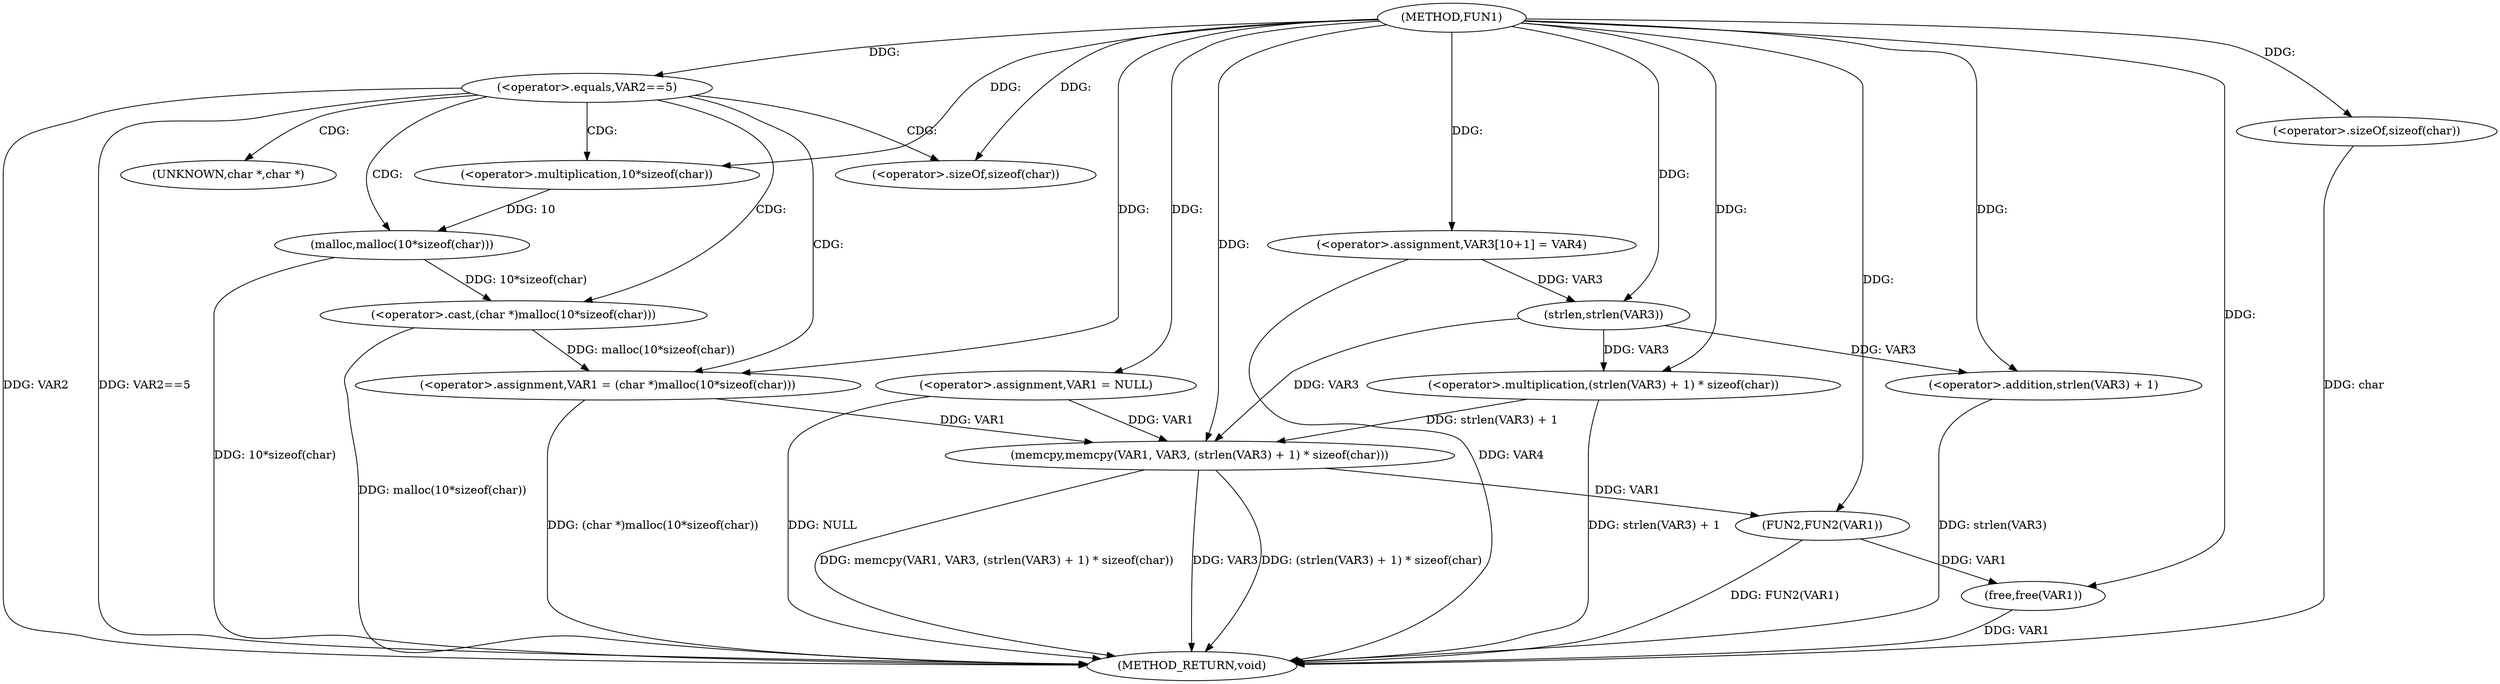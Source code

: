 digraph FUN1 {  
"1000100" [label = "(METHOD,FUN1)" ]
"1000139" [label = "(METHOD_RETURN,void)" ]
"1000103" [label = "(<operator>.assignment,VAR1 = NULL)" ]
"1000107" [label = "(<operator>.equals,VAR2==5)" ]
"1000111" [label = "(<operator>.assignment,VAR1 = (char *)malloc(10*sizeof(char)))" ]
"1000113" [label = "(<operator>.cast,(char *)malloc(10*sizeof(char)))" ]
"1000115" [label = "(malloc,malloc(10*sizeof(char)))" ]
"1000116" [label = "(<operator>.multiplication,10*sizeof(char))" ]
"1000118" [label = "(<operator>.sizeOf,sizeof(char))" ]
"1000122" [label = "(<operator>.assignment,VAR3[10+1] = VAR4)" ]
"1000125" [label = "(memcpy,memcpy(VAR1, VAR3, (strlen(VAR3) + 1) * sizeof(char)))" ]
"1000128" [label = "(<operator>.multiplication,(strlen(VAR3) + 1) * sizeof(char))" ]
"1000129" [label = "(<operator>.addition,strlen(VAR3) + 1)" ]
"1000130" [label = "(strlen,strlen(VAR3))" ]
"1000133" [label = "(<operator>.sizeOf,sizeof(char))" ]
"1000135" [label = "(FUN2,FUN2(VAR1))" ]
"1000137" [label = "(free,free(VAR1))" ]
"1000114" [label = "(UNKNOWN,char *,char *)" ]
  "1000129" -> "1000139"  [ label = "DDG: strlen(VAR3)"] 
  "1000125" -> "1000139"  [ label = "DDG: memcpy(VAR1, VAR3, (strlen(VAR3) + 1) * sizeof(char))"] 
  "1000107" -> "1000139"  [ label = "DDG: VAR2"] 
  "1000107" -> "1000139"  [ label = "DDG: VAR2==5"] 
  "1000103" -> "1000139"  [ label = "DDG: NULL"] 
  "1000113" -> "1000139"  [ label = "DDG: malloc(10*sizeof(char))"] 
  "1000125" -> "1000139"  [ label = "DDG: VAR3"] 
  "1000122" -> "1000139"  [ label = "DDG: VAR4"] 
  "1000128" -> "1000139"  [ label = "DDG: strlen(VAR3) + 1"] 
  "1000133" -> "1000139"  [ label = "DDG: char"] 
  "1000135" -> "1000139"  [ label = "DDG: FUN2(VAR1)"] 
  "1000111" -> "1000139"  [ label = "DDG: (char *)malloc(10*sizeof(char))"] 
  "1000125" -> "1000139"  [ label = "DDG: (strlen(VAR3) + 1) * sizeof(char)"] 
  "1000137" -> "1000139"  [ label = "DDG: VAR1"] 
  "1000115" -> "1000139"  [ label = "DDG: 10*sizeof(char)"] 
  "1000100" -> "1000103"  [ label = "DDG: "] 
  "1000100" -> "1000107"  [ label = "DDG: "] 
  "1000113" -> "1000111"  [ label = "DDG: malloc(10*sizeof(char))"] 
  "1000100" -> "1000111"  [ label = "DDG: "] 
  "1000115" -> "1000113"  [ label = "DDG: 10*sizeof(char)"] 
  "1000116" -> "1000115"  [ label = "DDG: 10"] 
  "1000100" -> "1000116"  [ label = "DDG: "] 
  "1000100" -> "1000118"  [ label = "DDG: "] 
  "1000100" -> "1000122"  [ label = "DDG: "] 
  "1000103" -> "1000125"  [ label = "DDG: VAR1"] 
  "1000111" -> "1000125"  [ label = "DDG: VAR1"] 
  "1000100" -> "1000125"  [ label = "DDG: "] 
  "1000130" -> "1000125"  [ label = "DDG: VAR3"] 
  "1000128" -> "1000125"  [ label = "DDG: strlen(VAR3) + 1"] 
  "1000130" -> "1000128"  [ label = "DDG: VAR3"] 
  "1000100" -> "1000128"  [ label = "DDG: "] 
  "1000130" -> "1000129"  [ label = "DDG: VAR3"] 
  "1000122" -> "1000130"  [ label = "DDG: VAR3"] 
  "1000100" -> "1000130"  [ label = "DDG: "] 
  "1000100" -> "1000129"  [ label = "DDG: "] 
  "1000100" -> "1000133"  [ label = "DDG: "] 
  "1000125" -> "1000135"  [ label = "DDG: VAR1"] 
  "1000100" -> "1000135"  [ label = "DDG: "] 
  "1000135" -> "1000137"  [ label = "DDG: VAR1"] 
  "1000100" -> "1000137"  [ label = "DDG: "] 
  "1000107" -> "1000115"  [ label = "CDG: "] 
  "1000107" -> "1000116"  [ label = "CDG: "] 
  "1000107" -> "1000113"  [ label = "CDG: "] 
  "1000107" -> "1000118"  [ label = "CDG: "] 
  "1000107" -> "1000111"  [ label = "CDG: "] 
  "1000107" -> "1000114"  [ label = "CDG: "] 
}
